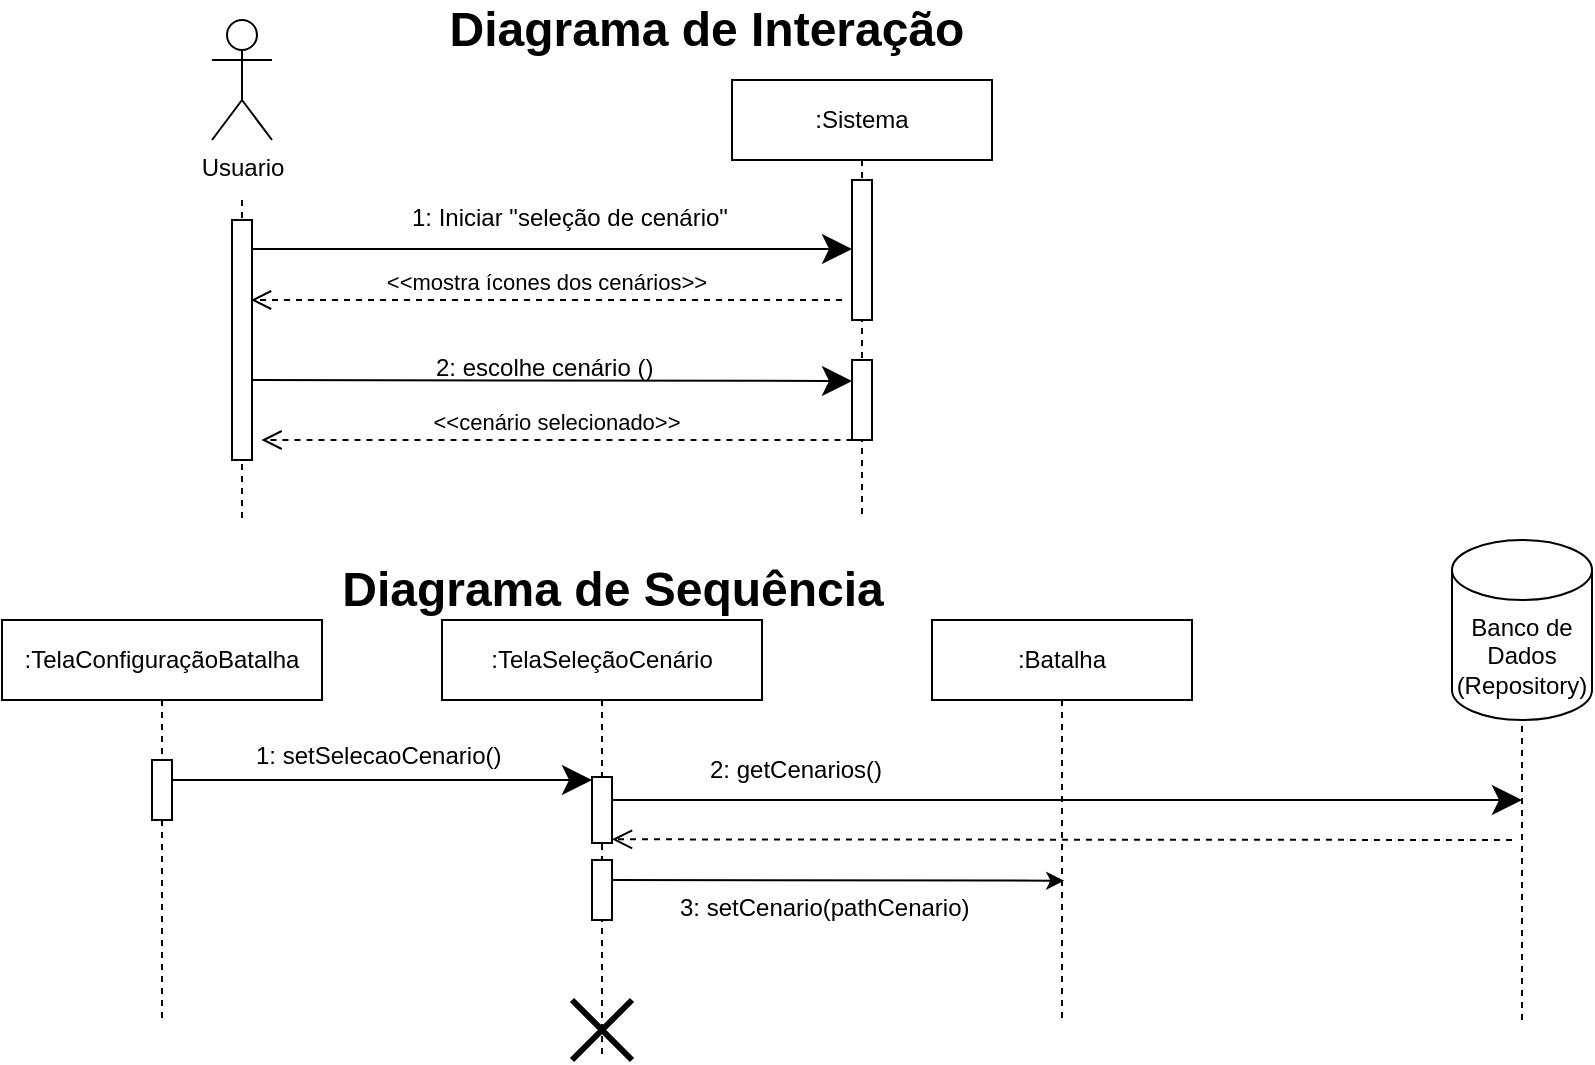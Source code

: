 <mxfile version="27.0.6">
  <diagram name="Página-1" id="YTrZ0npvCMR0PXq6Pyax">
    <mxGraphModel grid="1" page="1" gridSize="10" guides="1" tooltips="1" connect="1" arrows="1" fold="1" pageScale="1" pageWidth="827" pageHeight="1169" math="0" shadow="0">
      <root>
        <mxCell id="0" />
        <mxCell id="1" parent="0" />
        <mxCell id="9I4Q3gnnUnu0WXX-VrlD-17" value=":Batalha" style="shape=umlLifeline;perimeter=lifelinePerimeter;whiteSpace=wrap;html=1;container=0;dropTarget=0;collapsible=0;recursiveResize=0;outlineConnect=0;portConstraint=eastwest;newEdgeStyle={&quot;edgeStyle&quot;:&quot;elbowEdgeStyle&quot;,&quot;elbow&quot;:&quot;vertical&quot;,&quot;curved&quot;:0,&quot;rounded&quot;:0};" vertex="1" parent="1">
          <mxGeometry x="-300" y="-660" width="130" height="200" as="geometry" />
        </mxCell>
        <mxCell id="9I4Q3gnnUnu0WXX-VrlD-22" style="edgeStyle=orthogonalEdgeStyle;rounded=0;orthogonalLoop=1;jettySize=auto;html=1;curved=0;endArrow=classic;endFill=1;" edge="1" parent="1">
          <mxGeometry relative="1" as="geometry">
            <mxPoint x="-460" y="-530" as="sourcePoint" />
            <mxPoint x="-233.88" y="-529.66" as="targetPoint" />
            <Array as="points">
              <mxPoint x="-460.38" y="-529.66" />
            </Array>
          </mxGeometry>
        </mxCell>
        <mxCell id="9I4Q3gnnUnu0WXX-VrlD-23" value="3: setCenario(pathCenario)" style="text;whiteSpace=wrap;html=1;" vertex="1" parent="1">
          <mxGeometry x="-428.38" y="-529.66" width="160" height="30" as="geometry" />
        </mxCell>
        <mxCell id="9I4Q3gnnUnu0WXX-VrlD-24" value=":TelaSeleçãoCenário" style="shape=umlLifeline;perimeter=lifelinePerimeter;whiteSpace=wrap;html=1;container=0;dropTarget=0;collapsible=0;recursiveResize=0;outlineConnect=0;portConstraint=eastwest;newEdgeStyle={&quot;edgeStyle&quot;:&quot;elbowEdgeStyle&quot;,&quot;elbow&quot;:&quot;vertical&quot;,&quot;curved&quot;:0,&quot;rounded&quot;:0};" vertex="1" parent="1">
          <mxGeometry x="-545" y="-660" width="160" height="220" as="geometry" />
        </mxCell>
        <mxCell id="Xt5AVEhu-o9f6wJkTJ69-5" value="" style="shape=umlDestroy;whiteSpace=wrap;html=1;strokeWidth=3;targetShapes=umlLifeline;" vertex="1" parent="9I4Q3gnnUnu0WXX-VrlD-24">
          <mxGeometry x="65" y="190" width="30" height="30" as="geometry" />
        </mxCell>
        <mxCell id="Xt5AVEhu-o9f6wJkTJ69-21" value="" style="html=1;points=[];perimeter=orthogonalPerimeter;outlineConnect=0;targetShapes=umlLifeline;portConstraint=eastwest;newEdgeStyle={&quot;edgeStyle&quot;:&quot;elbowEdgeStyle&quot;,&quot;elbow&quot;:&quot;vertical&quot;,&quot;curved&quot;:0,&quot;rounded&quot;:0};" vertex="1" parent="9I4Q3gnnUnu0WXX-VrlD-24">
          <mxGeometry x="75" y="120" width="10" height="30" as="geometry" />
        </mxCell>
        <mxCell id="9I4Q3gnnUnu0WXX-VrlD-40" value="Usuario" style="shape=umlActor;verticalLabelPosition=bottom;verticalAlign=top;html=1;" vertex="1" parent="1">
          <mxGeometry x="-660" y="-960" width="30" height="60" as="geometry" />
        </mxCell>
        <mxCell id="9I4Q3gnnUnu0WXX-VrlD-41" value="" style="endArrow=none;dashed=1;endFill=0;endSize=12;html=1;rounded=0;startFill=0;" edge="1" parent="1">
          <mxGeometry width="160" relative="1" as="geometry">
            <mxPoint x="-645" y="-870" as="sourcePoint" />
            <mxPoint x="-645" y="-710" as="targetPoint" />
            <Array as="points">
              <mxPoint x="-645" y="-760" />
            </Array>
          </mxGeometry>
        </mxCell>
        <mxCell id="9I4Q3gnnUnu0WXX-VrlD-42" value="" style="endArrow=classic;endFill=1;endSize=12;html=1;rounded=0;" edge="1" parent="1" target="9I4Q3gnnUnu0WXX-VrlD-60">
          <mxGeometry width="160" relative="1" as="geometry">
            <mxPoint x="-680" y="-580" as="sourcePoint" />
            <mxPoint x="-518" y="-575" as="targetPoint" />
          </mxGeometry>
        </mxCell>
        <mxCell id="9I4Q3gnnUnu0WXX-VrlD-43" value="1: setSelecaoCenario()" style="text;whiteSpace=wrap;html=1;" vertex="1" parent="1">
          <mxGeometry x="-640" y="-606.5" width="240" height="25" as="geometry" />
        </mxCell>
        <mxCell id="9I4Q3gnnUnu0WXX-VrlD-52" value=":TelaConfiguraçãoBatalha" style="shape=umlLifeline;perimeter=lifelinePerimeter;whiteSpace=wrap;html=1;container=0;dropTarget=0;collapsible=0;recursiveResize=0;outlineConnect=0;portConstraint=eastwest;newEdgeStyle={&quot;edgeStyle&quot;:&quot;elbowEdgeStyle&quot;,&quot;elbow&quot;:&quot;vertical&quot;,&quot;curved&quot;:0,&quot;rounded&quot;:0};" vertex="1" parent="1">
          <mxGeometry x="-765" y="-660" width="160" height="200" as="geometry" />
        </mxCell>
        <mxCell id="9I4Q3gnnUnu0WXX-VrlD-53" value="" style="html=1;points=[];perimeter=orthogonalPerimeter;outlineConnect=0;targetShapes=umlLifeline;portConstraint=eastwest;newEdgeStyle={&quot;edgeStyle&quot;:&quot;elbowEdgeStyle&quot;,&quot;elbow&quot;:&quot;vertical&quot;,&quot;curved&quot;:0,&quot;rounded&quot;:0};" vertex="1" parent="9I4Q3gnnUnu0WXX-VrlD-52">
          <mxGeometry x="75" y="70" width="10" height="30" as="geometry" />
        </mxCell>
        <mxCell id="9I4Q3gnnUnu0WXX-VrlD-60" value="" style="html=1;points=[];perimeter=orthogonalPerimeter;outlineConnect=0;targetShapes=umlLifeline;portConstraint=eastwest;newEdgeStyle={&quot;edgeStyle&quot;:&quot;elbowEdgeStyle&quot;,&quot;elbow&quot;:&quot;vertical&quot;,&quot;curved&quot;:0,&quot;rounded&quot;:0};" vertex="1" parent="1">
          <mxGeometry x="-470" y="-581.5" width="10" height="33" as="geometry" />
        </mxCell>
        <mxCell id="Xt5AVEhu-o9f6wJkTJ69-2" value="1: Iniciar &quot;seleção de cenário&quot;" style="text;whiteSpace=wrap;html=1;" vertex="1" parent="1">
          <mxGeometry x="-562.5" y="-875.08" width="165" height="25" as="geometry" />
        </mxCell>
        <mxCell id="Xt5AVEhu-o9f6wJkTJ69-3" value="" style="endArrow=classic;endFill=1;endSize=12;html=1;rounded=0;" edge="1" parent="1" target="Xt5AVEhu-o9f6wJkTJ69-8">
          <mxGeometry width="160" relative="1" as="geometry">
            <mxPoint x="-640" y="-845.5" as="sourcePoint" />
            <mxPoint x="-390" y="-845.5" as="targetPoint" />
          </mxGeometry>
        </mxCell>
        <mxCell id="Xt5AVEhu-o9f6wJkTJ69-6" value=":Sistema" style="shape=umlLifeline;perimeter=lifelinePerimeter;whiteSpace=wrap;html=1;container=0;dropTarget=0;collapsible=0;recursiveResize=0;outlineConnect=0;portConstraint=eastwest;newEdgeStyle={&quot;edgeStyle&quot;:&quot;elbowEdgeStyle&quot;,&quot;elbow&quot;:&quot;vertical&quot;,&quot;curved&quot;:0,&quot;rounded&quot;:0};" vertex="1" parent="1">
          <mxGeometry x="-400" y="-930" width="130" height="220" as="geometry" />
        </mxCell>
        <mxCell id="Xt5AVEhu-o9f6wJkTJ69-8" value="" style="html=1;points=[];perimeter=orthogonalPerimeter;outlineConnect=0;targetShapes=umlLifeline;portConstraint=eastwest;newEdgeStyle={&quot;edgeStyle&quot;:&quot;elbowEdgeStyle&quot;,&quot;elbow&quot;:&quot;vertical&quot;,&quot;curved&quot;:0,&quot;rounded&quot;:0};" vertex="1" parent="Xt5AVEhu-o9f6wJkTJ69-6">
          <mxGeometry x="60" y="50" width="10" height="70" as="geometry" />
        </mxCell>
        <mxCell id="Xt5AVEhu-o9f6wJkTJ69-11" value="" style="html=1;points=[];perimeter=orthogonalPerimeter;outlineConnect=0;targetShapes=umlLifeline;portConstraint=eastwest;newEdgeStyle={&quot;edgeStyle&quot;:&quot;elbowEdgeStyle&quot;,&quot;elbow&quot;:&quot;vertical&quot;,&quot;curved&quot;:0,&quot;rounded&quot;:0};" vertex="1" parent="Xt5AVEhu-o9f6wJkTJ69-6">
          <mxGeometry x="60" y="140" width="10" height="40" as="geometry" />
        </mxCell>
        <mxCell id="Xt5AVEhu-o9f6wJkTJ69-12" value="" style="endArrow=classic;endFill=1;endSize=12;html=1;rounded=0;" edge="1" parent="Xt5AVEhu-o9f6wJkTJ69-6">
          <mxGeometry width="160" relative="1" as="geometry">
            <mxPoint x="-240" y="150" as="sourcePoint" />
            <mxPoint x="60" y="150.5" as="targetPoint" />
          </mxGeometry>
        </mxCell>
        <mxCell id="Xt5AVEhu-o9f6wJkTJ69-14" value="&amp;lt;&amp;lt;cenário selecionado&amp;gt;&amp;gt;" style="html=1;verticalAlign=bottom;endArrow=open;dashed=1;endSize=8;curved=0;rounded=0;" edge="1" parent="Xt5AVEhu-o9f6wJkTJ69-6">
          <mxGeometry relative="1" as="geometry">
            <mxPoint x="60.25" y="180" as="sourcePoint" />
            <mxPoint x="-235.25" y="180" as="targetPoint" />
          </mxGeometry>
        </mxCell>
        <mxCell id="Xt5AVEhu-o9f6wJkTJ69-7" value="" style="html=1;points=[];perimeter=orthogonalPerimeter;outlineConnect=0;targetShapes=umlLifeline;portConstraint=eastwest;newEdgeStyle={&quot;edgeStyle&quot;:&quot;elbowEdgeStyle&quot;,&quot;elbow&quot;:&quot;vertical&quot;,&quot;curved&quot;:0,&quot;rounded&quot;:0};" vertex="1" parent="1">
          <mxGeometry x="-650" y="-860" width="10" height="120" as="geometry" />
        </mxCell>
        <mxCell id="Xt5AVEhu-o9f6wJkTJ69-9" value="&amp;lt;&amp;lt;mostra ícones dos cenários&amp;gt;&amp;gt;" style="html=1;verticalAlign=bottom;endArrow=open;dashed=1;endSize=8;curved=0;rounded=0;" edge="1" parent="1">
          <mxGeometry relative="1" as="geometry">
            <mxPoint x="-345" y="-820" as="sourcePoint" />
            <mxPoint x="-640.5" y="-820" as="targetPoint" />
          </mxGeometry>
        </mxCell>
        <mxCell id="Xt5AVEhu-o9f6wJkTJ69-13" value="2: escolhe cenário ()" style="text;whiteSpace=wrap;html=1;" vertex="1" parent="1">
          <mxGeometry x="-550" y="-800" width="165" height="17.5" as="geometry" />
        </mxCell>
        <mxCell id="Xt5AVEhu-o9f6wJkTJ69-16" value="Banco de Dados&lt;div&gt;(Repository)&lt;/div&gt;" style="shape=cylinder3;whiteSpace=wrap;html=1;boundedLbl=1;backgroundOutline=1;size=15;" vertex="1" parent="1">
          <mxGeometry x="-40" y="-700" width="70" height="90" as="geometry" />
        </mxCell>
        <mxCell id="Xt5AVEhu-o9f6wJkTJ69-17" value="" style="endArrow=none;dashed=1;html=1;rounded=0;" edge="1" parent="1" target="Xt5AVEhu-o9f6wJkTJ69-16">
          <mxGeometry width="50" height="50" relative="1" as="geometry">
            <mxPoint x="-5" y="-460" as="sourcePoint" />
            <mxPoint x="-10.24" y="-610" as="targetPoint" />
          </mxGeometry>
        </mxCell>
        <mxCell id="Xt5AVEhu-o9f6wJkTJ69-18" value="" style="endArrow=classic;endFill=1;endSize=12;html=1;rounded=0;" edge="1" parent="1">
          <mxGeometry width="160" relative="1" as="geometry">
            <mxPoint x="-460" y="-570" as="sourcePoint" />
            <mxPoint x="-5" y="-570" as="targetPoint" />
          </mxGeometry>
        </mxCell>
        <mxCell id="Xt5AVEhu-o9f6wJkTJ69-19" value="2: getCenarios()" style="text;whiteSpace=wrap;html=1;" vertex="1" parent="1">
          <mxGeometry x="-413" y="-599" width="160" height="30" as="geometry" />
        </mxCell>
        <mxCell id="Xt5AVEhu-o9f6wJkTJ69-20" value="" style="html=1;verticalAlign=bottom;endArrow=open;dashed=1;endSize=8;curved=0;rounded=0;" edge="1" parent="1">
          <mxGeometry relative="1" as="geometry">
            <mxPoint x="-10" y="-550" as="sourcePoint" />
            <mxPoint x="-460" y="-550.34" as="targetPoint" />
          </mxGeometry>
        </mxCell>
        <mxCell id="Xt5AVEhu-o9f6wJkTJ69-22" value="Diagrama de Interação" style="text;strokeColor=none;fillColor=none;html=1;fontSize=24;fontStyle=1;verticalAlign=middle;align=center;" vertex="1" parent="1">
          <mxGeometry x="-558.38" y="-970" width="290" height="30" as="geometry" />
        </mxCell>
        <mxCell id="Xt5AVEhu-o9f6wJkTJ69-23" value="Diagrama de Sequência" style="text;strokeColor=none;fillColor=none;html=1;fontSize=24;fontStyle=1;verticalAlign=middle;align=center;" vertex="1" parent="1">
          <mxGeometry x="-605" y="-690" width="290" height="30" as="geometry" />
        </mxCell>
      </root>
    </mxGraphModel>
  </diagram>
</mxfile>
